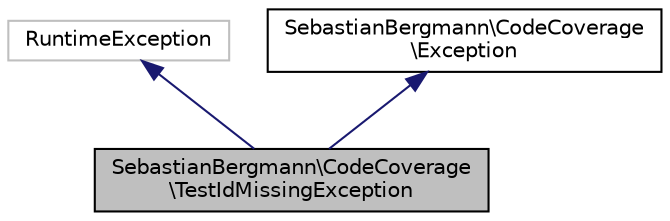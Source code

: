digraph "SebastianBergmann\CodeCoverage\TestIdMissingException"
{
  edge [fontname="Helvetica",fontsize="10",labelfontname="Helvetica",labelfontsize="10"];
  node [fontname="Helvetica",fontsize="10",shape=record];
  Node0 [label="SebastianBergmann\\CodeCoverage\l\\TestIdMissingException",height=0.2,width=0.4,color="black", fillcolor="grey75", style="filled", fontcolor="black"];
  Node1 -> Node0 [dir="back",color="midnightblue",fontsize="10",style="solid",fontname="Helvetica"];
  Node1 [label="RuntimeException",height=0.2,width=0.4,color="grey75", fillcolor="white", style="filled"];
  Node2 -> Node0 [dir="back",color="midnightblue",fontsize="10",style="solid",fontname="Helvetica"];
  Node2 [label="SebastianBergmann\\CodeCoverage\l\\Exception",height=0.2,width=0.4,color="black", fillcolor="white", style="filled",URL="$interfaceSebastianBergmann_1_1CodeCoverage_1_1Exception.html"];
}
